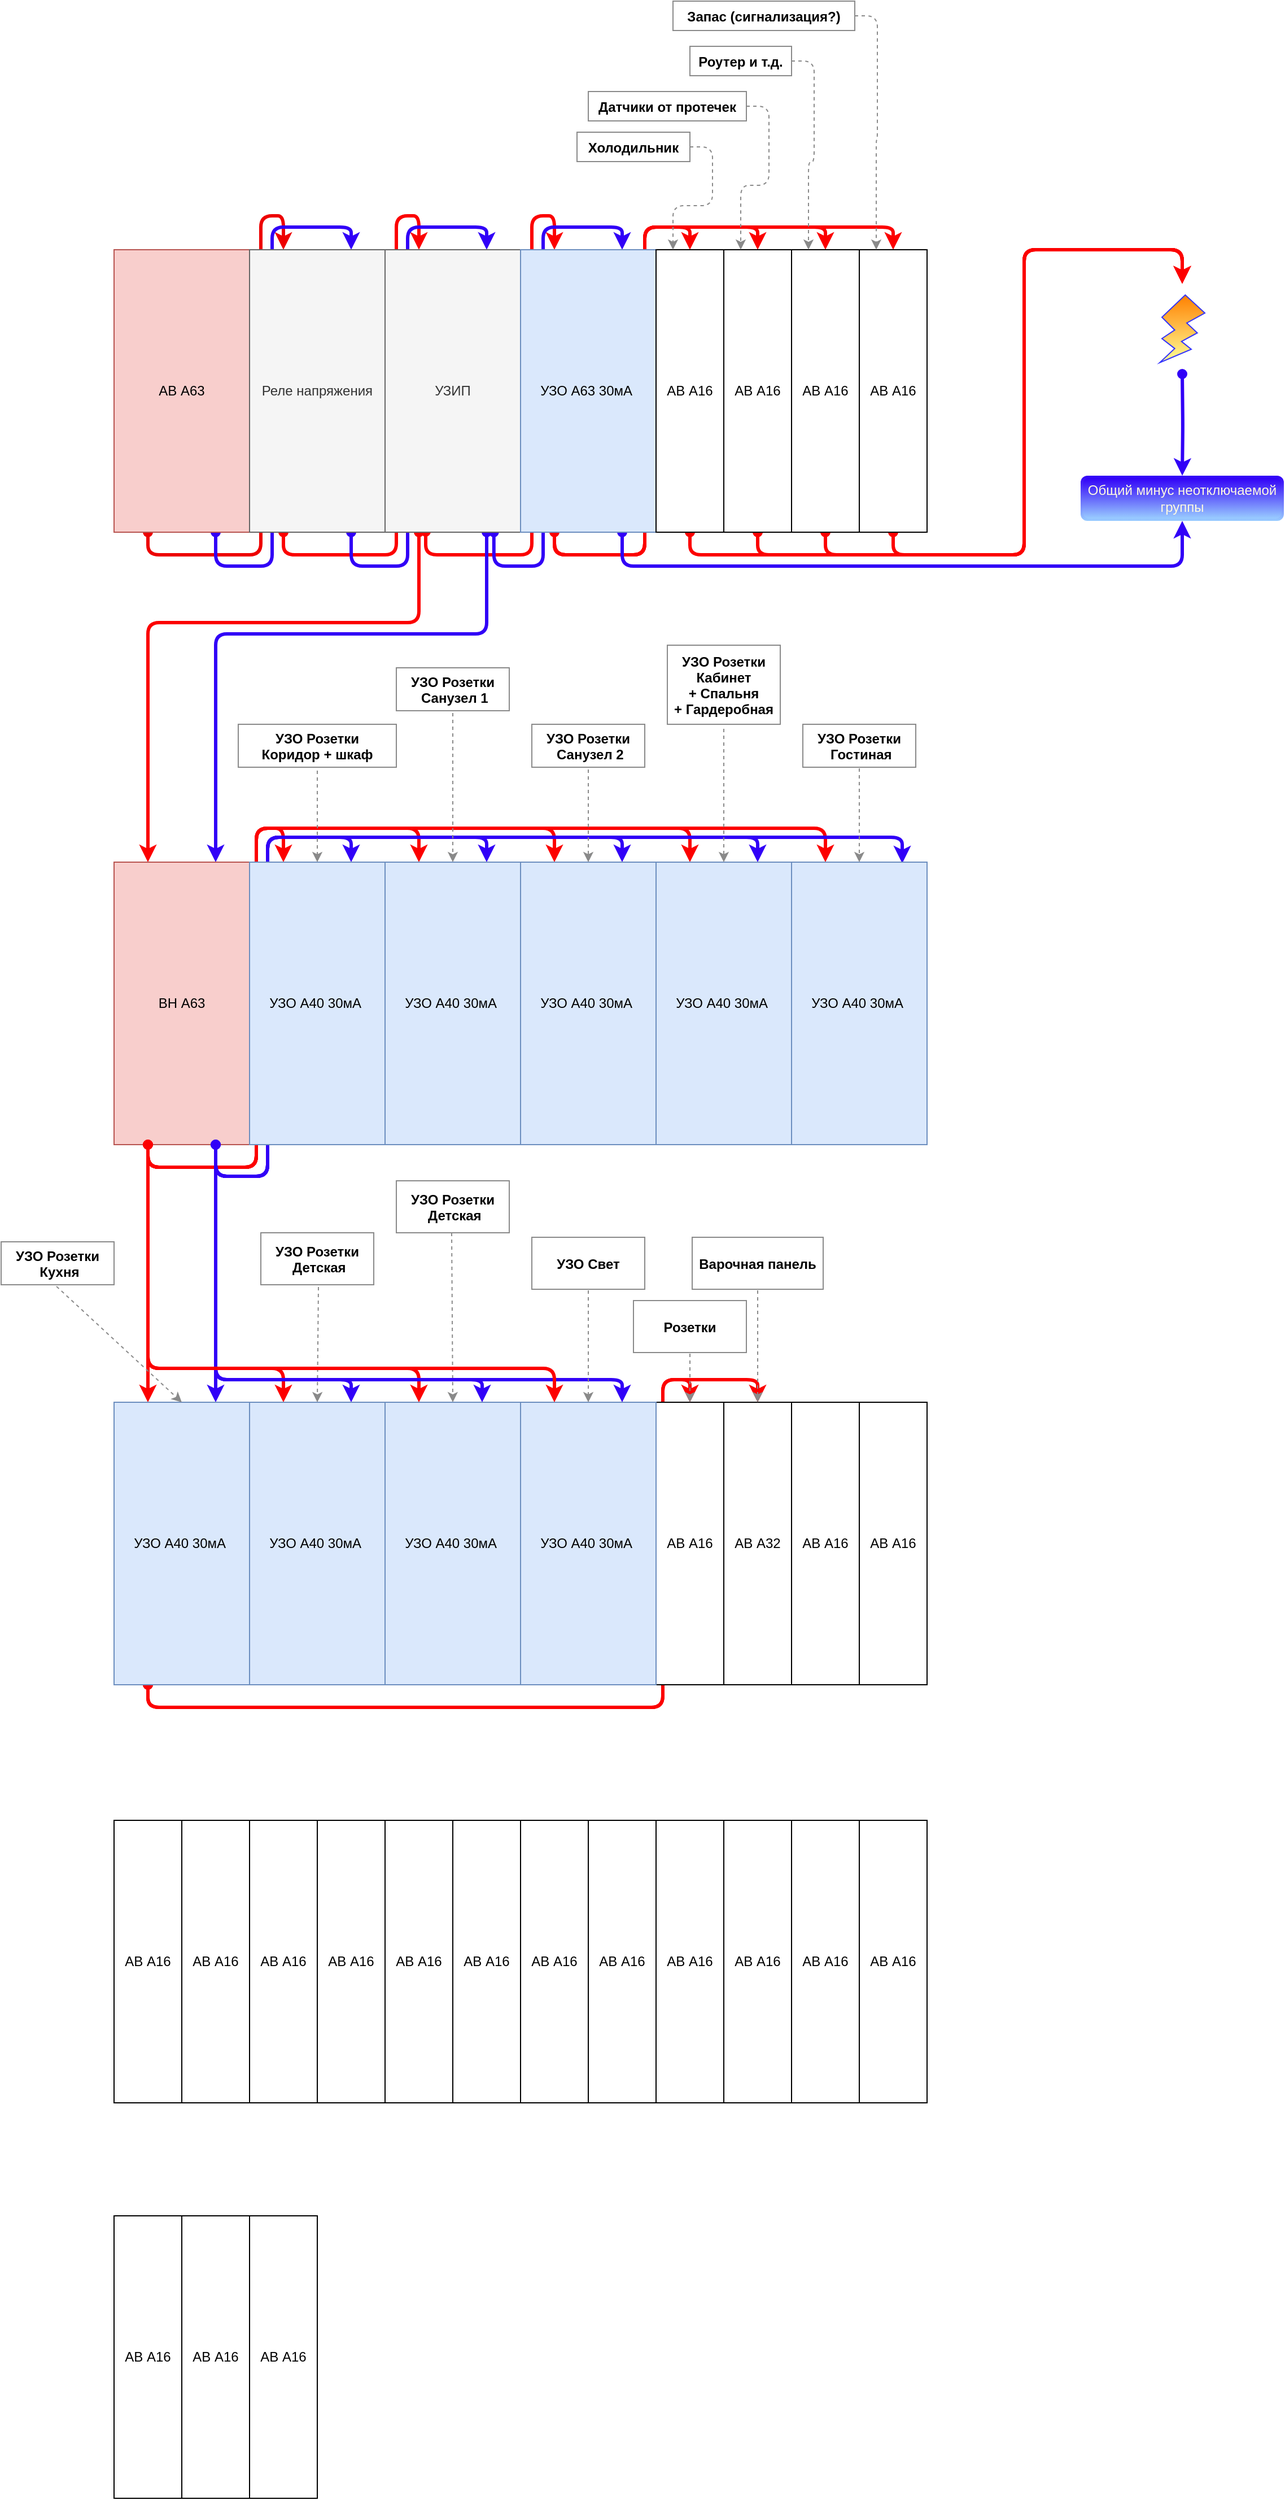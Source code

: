 <mxfile version="14.1.9" type="github">
  <diagram id="InX6c_mjAQpi0wGUPiS7" name="Page-1">
    <mxGraphModel dx="2804" dy="1961" grid="1" gridSize="10" guides="1" tooltips="1" connect="1" arrows="1" fold="1" page="1" pageScale="1" pageWidth="827" pageHeight="1169" math="0" shadow="0">
      <root>
        <mxCell id="0" />
        <mxCell id="1" parent="0" />
        <mxCell id="CxmhkmH8qf6XdyJVh8Tx-76" style="edgeStyle=orthogonalEdgeStyle;rounded=1;orthogonalLoop=1;jettySize=auto;html=1;exitX=0.25;exitY=1;exitDx=0;exitDy=0;entryX=0.5;entryY=0;entryDx=0;entryDy=0;startArrow=oval;startFill=1;strokeWidth=3;fillColor=#BC6C25;fontColor=#FEFAE0;strokeColor=#FC0000;" edge="1" parent="1" source="rveFUDQaSkYgi8xqInOS-76" target="CxmhkmH8qf6XdyJVh8Tx-13">
          <mxGeometry relative="1" as="geometry">
            <Array as="points">
              <mxPoint x="84" y="1450" />
              <mxPoint x="540" y="1450" />
              <mxPoint x="540" y="1160" />
              <mxPoint x="624" y="1160" />
            </Array>
          </mxGeometry>
        </mxCell>
        <mxCell id="CxmhkmH8qf6XdyJVh8Tx-62" style="edgeStyle=orthogonalEdgeStyle;rounded=1;orthogonalLoop=1;jettySize=auto;html=1;startArrow=oval;startFill=1;strokeWidth=3;fillColor=#BC6C25;fontColor=#FEFAE0;exitX=0.5;exitY=1;exitDx=0;exitDy=0;strokeColor=#FC0000;" edge="1" parent="1" source="rveFUDQaSkYgi8xqInOS-8">
          <mxGeometry relative="1" as="geometry">
            <mxPoint x="1000" y="190" as="targetPoint" />
            <mxPoint x="740" y="410" as="sourcePoint" />
            <Array as="points">
              <mxPoint x="744" y="430" />
              <mxPoint x="860" y="430" />
              <mxPoint x="860" y="160" />
              <mxPoint x="1000" y="160" />
            </Array>
          </mxGeometry>
        </mxCell>
        <mxCell id="CxmhkmH8qf6XdyJVh8Tx-64" style="edgeStyle=orthogonalEdgeStyle;rounded=1;orthogonalLoop=1;jettySize=auto;html=1;startArrow=oval;startFill=1;strokeWidth=3;fillColor=#BC6C25;fontColor=#FEFAE0;exitX=0.5;exitY=1;exitDx=0;exitDy=0;strokeColor=#FC0000;" edge="1" parent="1" source="rveFUDQaSkYgi8xqInOS-7">
          <mxGeometry relative="1" as="geometry">
            <mxPoint x="1000" y="190" as="targetPoint" />
            <mxPoint x="690" y="410" as="sourcePoint" />
            <Array as="points">
              <mxPoint x="684" y="430" />
              <mxPoint x="860" y="430" />
              <mxPoint x="860" y="160" />
              <mxPoint x="1000" y="160" />
            </Array>
          </mxGeometry>
        </mxCell>
        <mxCell id="CxmhkmH8qf6XdyJVh8Tx-63" style="edgeStyle=orthogonalEdgeStyle;rounded=1;orthogonalLoop=1;jettySize=auto;html=1;exitX=0.5;exitY=1;exitDx=0;exitDy=0;startArrow=oval;startFill=1;strokeWidth=3;fillColor=#BC6C25;fontColor=#FEFAE0;strokeColor=#FC0000;" edge="1" parent="1" source="rveFUDQaSkYgi8xqInOS-6">
          <mxGeometry relative="1" as="geometry">
            <mxPoint x="1000" y="190" as="targetPoint" />
            <mxPoint x="624" y="410" as="sourcePoint" />
            <Array as="points">
              <mxPoint x="624" y="430" />
              <mxPoint x="860" y="430" />
              <mxPoint x="860" y="160" />
              <mxPoint x="1000" y="160" />
            </Array>
          </mxGeometry>
        </mxCell>
        <mxCell id="rveFUDQaSkYgi8xqInOS-10" style="edgeStyle=orthogonalEdgeStyle;orthogonalLoop=1;jettySize=auto;html=1;exitX=0.25;exitY=1;exitDx=0;exitDy=0;entryX=0.25;entryY=0;entryDx=0;entryDy=0;fillColor=#f8cecc;strokeColor=#ED0000;strokeWidth=3;startArrow=oval;startFill=1;" parent="1" source="rveFUDQaSkYgi8xqInOS-1" target="rveFUDQaSkYgi8xqInOS-2" edge="1">
          <mxGeometry relative="1" as="geometry">
            <Array as="points">
              <mxPoint x="84" y="430" />
              <mxPoint x="184" y="430" />
              <mxPoint x="184" y="130" />
              <mxPoint x="204" y="130" />
            </Array>
          </mxGeometry>
        </mxCell>
        <mxCell id="rveFUDQaSkYgi8xqInOS-11" style="edgeStyle=orthogonalEdgeStyle;orthogonalLoop=1;jettySize=auto;html=1;exitX=0.75;exitY=1;exitDx=0;exitDy=0;entryX=0.75;entryY=0;entryDx=0;entryDy=0;fillColor=#dae8fc;strokeColor=#3100F7;strokeWidth=3;startArrow=oval;startFill=1;" parent="1" source="rveFUDQaSkYgi8xqInOS-1" target="rveFUDQaSkYgi8xqInOS-2" edge="1">
          <mxGeometry relative="1" as="geometry">
            <Array as="points">
              <mxPoint x="144" y="440" />
              <mxPoint x="194" y="440" />
              <mxPoint x="194" y="140" />
              <mxPoint x="264" y="140" />
            </Array>
          </mxGeometry>
        </mxCell>
        <mxCell id="rveFUDQaSkYgi8xqInOS-1" value="АВ А63" style="whiteSpace=wrap;html=1;fillColor=#f8cecc;strokeColor=#b85450;" parent="1" vertex="1">
          <mxGeometry x="54" y="160" width="120" height="250" as="geometry" />
        </mxCell>
        <mxCell id="rveFUDQaSkYgi8xqInOS-12" style="edgeStyle=orthogonalEdgeStyle;orthogonalLoop=1;jettySize=auto;html=1;exitX=0.25;exitY=1;exitDx=0;exitDy=0;entryX=0.25;entryY=0;entryDx=0;entryDy=0;strokeColor=#FC0000;strokeWidth=3;startArrow=oval;startFill=1;" parent="1" source="rveFUDQaSkYgi8xqInOS-2" target="rveFUDQaSkYgi8xqInOS-3" edge="1">
          <mxGeometry relative="1" as="geometry">
            <Array as="points">
              <mxPoint x="204" y="430" />
              <mxPoint x="304" y="430" />
              <mxPoint x="304" y="130" />
              <mxPoint x="324" y="130" />
            </Array>
          </mxGeometry>
        </mxCell>
        <mxCell id="rveFUDQaSkYgi8xqInOS-13" style="edgeStyle=orthogonalEdgeStyle;orthogonalLoop=1;jettySize=auto;html=1;exitX=0.75;exitY=1;exitDx=0;exitDy=0;entryX=0.75;entryY=0;entryDx=0;entryDy=0;strokeColor=#3100F7;strokeWidth=3;startArrow=oval;startFill=1;" parent="1" source="rveFUDQaSkYgi8xqInOS-2" target="rveFUDQaSkYgi8xqInOS-3" edge="1">
          <mxGeometry relative="1" as="geometry">
            <Array as="points">
              <mxPoint x="264" y="440" />
              <mxPoint x="314" y="440" />
              <mxPoint x="314" y="140" />
              <mxPoint x="384" y="140" />
            </Array>
          </mxGeometry>
        </mxCell>
        <mxCell id="rveFUDQaSkYgi8xqInOS-2" value="Реле напряжения" style="whiteSpace=wrap;html=1;fillColor=#f5f5f5;strokeColor=#666666;fontColor=#333333;" parent="1" vertex="1">
          <mxGeometry x="174" y="160" width="120" height="250" as="geometry" />
        </mxCell>
        <mxCell id="rveFUDQaSkYgi8xqInOS-19" style="edgeStyle=orthogonalEdgeStyle;orthogonalLoop=1;jettySize=auto;html=1;exitX=0.3;exitY=0.998;exitDx=0;exitDy=0;entryX=0.25;entryY=0;entryDx=0;entryDy=0;strokeWidth=3;strokeColor=#FC0000;exitPerimeter=0;startArrow=oval;startFill=1;" parent="1" source="rveFUDQaSkYgi8xqInOS-3" target="rveFUDQaSkYgi8xqInOS-4" edge="1">
          <mxGeometry relative="1" as="geometry">
            <Array as="points">
              <mxPoint x="330" y="430" />
              <mxPoint x="424" y="430" />
              <mxPoint x="424" y="130" />
              <mxPoint x="444" y="130" />
            </Array>
          </mxGeometry>
        </mxCell>
        <mxCell id="rveFUDQaSkYgi8xqInOS-20" style="edgeStyle=orthogonalEdgeStyle;orthogonalLoop=1;jettySize=auto;html=1;exitX=0.803;exitY=1;exitDx=0;exitDy=0;entryX=0.75;entryY=0;entryDx=0;entryDy=0;strokeColor=#3100F7;strokeWidth=3;exitPerimeter=0;startArrow=oval;startFill=1;" parent="1" source="rveFUDQaSkYgi8xqInOS-3" target="rveFUDQaSkYgi8xqInOS-4" edge="1">
          <mxGeometry relative="1" as="geometry">
            <Array as="points">
              <mxPoint x="390" y="440" />
              <mxPoint x="434" y="440" />
              <mxPoint x="434" y="140" />
              <mxPoint x="504" y="140" />
            </Array>
          </mxGeometry>
        </mxCell>
        <mxCell id="rveFUDQaSkYgi8xqInOS-78" style="edgeStyle=orthogonalEdgeStyle;orthogonalLoop=1;jettySize=auto;html=1;exitX=0.25;exitY=1;exitDx=0;exitDy=0;entryX=0.25;entryY=0;entryDx=0;entryDy=0;strokeWidth=3;strokeColor=#FC0000;startArrow=oval;startFill=1;" parent="1" source="rveFUDQaSkYgi8xqInOS-3" target="rveFUDQaSkYgi8xqInOS-70" edge="1">
          <mxGeometry relative="1" as="geometry">
            <Array as="points">
              <mxPoint x="324" y="490" />
              <mxPoint x="84" y="490" />
            </Array>
          </mxGeometry>
        </mxCell>
        <mxCell id="rveFUDQaSkYgi8xqInOS-79" style="edgeStyle=orthogonalEdgeStyle;orthogonalLoop=1;jettySize=auto;html=1;exitX=0.75;exitY=1;exitDx=0;exitDy=0;entryX=0.75;entryY=0;entryDx=0;entryDy=0;strokeWidth=3;strokeColor=#3100F7;startArrow=oval;startFill=1;" parent="1" source="rveFUDQaSkYgi8xqInOS-3" target="rveFUDQaSkYgi8xqInOS-70" edge="1">
          <mxGeometry relative="1" as="geometry">
            <Array as="points">
              <mxPoint x="384" y="500" />
              <mxPoint x="144" y="500" />
            </Array>
          </mxGeometry>
        </mxCell>
        <mxCell id="rveFUDQaSkYgi8xqInOS-3" value="УЗИП" style="whiteSpace=wrap;html=1;fillColor=#f5f5f5;strokeColor=#666666;fontColor=#333333;" parent="1" vertex="1">
          <mxGeometry x="294" y="160" width="120" height="250" as="geometry" />
        </mxCell>
        <mxCell id="rveFUDQaSkYgi8xqInOS-21" style="edgeStyle=orthogonalEdgeStyle;orthogonalLoop=1;jettySize=auto;html=1;exitX=0.25;exitY=1;exitDx=0;exitDy=0;entryX=0.5;entryY=0;entryDx=0;entryDy=0;strokeColor=#FC0000;strokeWidth=3;" parent="1" source="rveFUDQaSkYgi8xqInOS-4" target="rveFUDQaSkYgi8xqInOS-5" edge="1">
          <mxGeometry relative="1" as="geometry">
            <Array as="points">
              <mxPoint x="444" y="430" />
              <mxPoint x="524" y="430" />
              <mxPoint x="524" y="140" />
              <mxPoint x="564" y="140" />
            </Array>
          </mxGeometry>
        </mxCell>
        <mxCell id="rveFUDQaSkYgi8xqInOS-22" style="edgeStyle=orthogonalEdgeStyle;orthogonalLoop=1;jettySize=auto;html=1;exitX=0.25;exitY=1;exitDx=0;exitDy=0;entryX=0.5;entryY=0;entryDx=0;entryDy=0;strokeColor=#FC0000;strokeWidth=3;" parent="1" source="rveFUDQaSkYgi8xqInOS-4" target="rveFUDQaSkYgi8xqInOS-6" edge="1">
          <mxGeometry relative="1" as="geometry">
            <Array as="points">
              <mxPoint x="444" y="430" />
              <mxPoint x="524" y="430" />
              <mxPoint x="524" y="140" />
              <mxPoint x="624" y="140" />
            </Array>
          </mxGeometry>
        </mxCell>
        <mxCell id="rveFUDQaSkYgi8xqInOS-23" style="edgeStyle=orthogonalEdgeStyle;orthogonalLoop=1;jettySize=auto;html=1;exitX=0.25;exitY=1;exitDx=0;exitDy=0;entryX=0.5;entryY=0;entryDx=0;entryDy=0;strokeColor=#FC0000;strokeWidth=3;" parent="1" source="rveFUDQaSkYgi8xqInOS-4" target="rveFUDQaSkYgi8xqInOS-7" edge="1">
          <mxGeometry relative="1" as="geometry">
            <Array as="points">
              <mxPoint x="444" y="430" />
              <mxPoint x="524" y="430" />
              <mxPoint x="524" y="140" />
              <mxPoint x="684" y="140" />
            </Array>
          </mxGeometry>
        </mxCell>
        <mxCell id="rveFUDQaSkYgi8xqInOS-24" style="edgeStyle=orthogonalEdgeStyle;orthogonalLoop=1;jettySize=auto;html=1;exitX=0.25;exitY=1;exitDx=0;exitDy=0;entryX=0.5;entryY=0;entryDx=0;entryDy=0;strokeColor=#FC0000;strokeWidth=3;startArrow=oval;startFill=1;" parent="1" source="rveFUDQaSkYgi8xqInOS-4" target="rveFUDQaSkYgi8xqInOS-8" edge="1">
          <mxGeometry relative="1" as="geometry">
            <Array as="points">
              <mxPoint x="444" y="430" />
              <mxPoint x="524" y="430" />
              <mxPoint x="524" y="140" />
              <mxPoint x="744" y="140" />
            </Array>
          </mxGeometry>
        </mxCell>
        <mxCell id="CxmhkmH8qf6XdyJVh8Tx-51" style="edgeStyle=orthogonalEdgeStyle;rounded=1;orthogonalLoop=1;jettySize=auto;html=1;exitX=0.75;exitY=1;exitDx=0;exitDy=0;fillColor=#BC6C25;fontColor=#FEFAE0;strokeColor=#3100F7;strokeWidth=3;entryX=0.5;entryY=1;entryDx=0;entryDy=0;startArrow=oval;startFill=1;" edge="1" parent="1" source="rveFUDQaSkYgi8xqInOS-4" target="CxmhkmH8qf6XdyJVh8Tx-52">
          <mxGeometry relative="1" as="geometry">
            <mxPoint x="1340" y="300" as="targetPoint" />
            <Array as="points">
              <mxPoint x="504" y="440" />
              <mxPoint x="1000" y="440" />
            </Array>
          </mxGeometry>
        </mxCell>
        <mxCell id="rveFUDQaSkYgi8xqInOS-4" value="УЗО А63 30мА&amp;nbsp;" style="whiteSpace=wrap;html=1;fillColor=#dae8fc;strokeColor=#6c8ebf;" parent="1" vertex="1">
          <mxGeometry x="414" y="160" width="120" height="250" as="geometry" />
        </mxCell>
        <mxCell id="CxmhkmH8qf6XdyJVh8Tx-56" style="edgeStyle=orthogonalEdgeStyle;rounded=1;orthogonalLoop=1;jettySize=auto;html=1;exitX=0.5;exitY=1;exitDx=0;exitDy=0;startArrow=oval;startFill=1;strokeWidth=3;fillColor=#BC6C25;fontColor=#FEFAE0;strokeColor=#FC0000;" edge="1" parent="1" source="rveFUDQaSkYgi8xqInOS-5">
          <mxGeometry relative="1" as="geometry">
            <mxPoint x="1000" y="190" as="targetPoint" />
            <Array as="points">
              <mxPoint x="564" y="430" />
              <mxPoint x="860" y="430" />
              <mxPoint x="860" y="160" />
              <mxPoint x="1000" y="160" />
            </Array>
          </mxGeometry>
        </mxCell>
        <mxCell id="rveFUDQaSkYgi8xqInOS-5" value="АВ А16" style="whiteSpace=wrap;html=1;" parent="1" vertex="1">
          <mxGeometry x="534" y="160" width="60" height="250" as="geometry" />
        </mxCell>
        <mxCell id="rveFUDQaSkYgi8xqInOS-6" value="АВ А16" style="whiteSpace=wrap;html=1;" parent="1" vertex="1">
          <mxGeometry x="594" y="160" width="60" height="250" as="geometry" />
        </mxCell>
        <mxCell id="rveFUDQaSkYgi8xqInOS-7" value="АВ А16" style="whiteSpace=wrap;html=1;" parent="1" vertex="1">
          <mxGeometry x="654" y="160" width="60" height="250" as="geometry" />
        </mxCell>
        <mxCell id="rveFUDQaSkYgi8xqInOS-8" value="АВ А16" style="whiteSpace=wrap;html=1;" parent="1" vertex="1">
          <mxGeometry x="714" y="160" width="60" height="250" as="geometry" />
        </mxCell>
        <mxCell id="rveFUDQaSkYgi8xqInOS-36" style="edgeStyle=orthogonalEdgeStyle;orthogonalLoop=1;jettySize=auto;html=1;exitX=1;exitY=0.5;exitDx=0;exitDy=0;entryX=0.25;entryY=0;entryDx=0;entryDy=0;strokeWidth=1;dashed=1;strokeColor=#8A8A8A;" parent="1" source="rveFUDQaSkYgi8xqInOS-25" target="rveFUDQaSkYgi8xqInOS-5" edge="1">
          <mxGeometry relative="1" as="geometry" />
        </mxCell>
        <mxCell id="rveFUDQaSkYgi8xqInOS-25" value="Холодильник" style="text;align=center;fontStyle=1;verticalAlign=middle;spacingLeft=3;spacingRight=3;rotatable=0;points=[[0,0.5],[1,0.5]];portConstraint=eastwest;strokeWidth=1;perimeterSpacing=0;glass=0;shadow=0;strokeColor=#8A8A8A;" parent="1" vertex="1">
          <mxGeometry x="464" y="56" width="100" height="26" as="geometry" />
        </mxCell>
        <mxCell id="rveFUDQaSkYgi8xqInOS-35" style="edgeStyle=orthogonalEdgeStyle;orthogonalLoop=1;jettySize=auto;html=1;exitX=1;exitY=0.5;exitDx=0;exitDy=0;entryX=0.25;entryY=0;entryDx=0;entryDy=0;strokeWidth=1;dashed=1;strokeColor=#8A8A8A;" parent="1" source="rveFUDQaSkYgi8xqInOS-27" target="rveFUDQaSkYgi8xqInOS-6" edge="1">
          <mxGeometry relative="1" as="geometry" />
        </mxCell>
        <mxCell id="rveFUDQaSkYgi8xqInOS-27" value="Датчики от протечек" style="text;align=center;fontStyle=1;verticalAlign=middle;spacingLeft=3;spacingRight=3;rotatable=0;points=[[0,0.5],[1,0.5]];portConstraint=eastwest;shadow=0;glass=0;fillColor=none;strokeColor=#8A8A8A;" parent="1" vertex="1">
          <mxGeometry x="474" y="20" width="140" height="26" as="geometry" />
        </mxCell>
        <mxCell id="rveFUDQaSkYgi8xqInOS-34" style="edgeStyle=orthogonalEdgeStyle;orthogonalLoop=1;jettySize=auto;html=1;exitX=1;exitY=0.5;exitDx=0;exitDy=0;entryX=0.25;entryY=0;entryDx=0;entryDy=0;strokeWidth=1;dashed=1;strokeColor=#8A8A8A;" parent="1" source="rveFUDQaSkYgi8xqInOS-29" target="rveFUDQaSkYgi8xqInOS-7" edge="1">
          <mxGeometry relative="1" as="geometry" />
        </mxCell>
        <mxCell id="rveFUDQaSkYgi8xqInOS-29" value="Роутер и т.д." style="text;align=center;fontStyle=1;verticalAlign=middle;spacingLeft=3;spacingRight=3;rotatable=0;points=[[0,0.5],[1,0.5]];portConstraint=eastwest;shadow=0;glass=0;fillColor=none;strokeColor=#8A8A8A;" parent="1" vertex="1">
          <mxGeometry x="564" y="-20" width="90" height="26" as="geometry" />
        </mxCell>
        <mxCell id="rveFUDQaSkYgi8xqInOS-32" style="edgeStyle=orthogonalEdgeStyle;orthogonalLoop=1;jettySize=auto;html=1;exitX=1;exitY=0.5;exitDx=0;exitDy=0;entryX=0.25;entryY=0;entryDx=0;entryDy=0;strokeWidth=1;dashed=1;strokeColor=#8A8A8A;" parent="1" source="rveFUDQaSkYgi8xqInOS-31" target="rveFUDQaSkYgi8xqInOS-8" edge="1">
          <mxGeometry relative="1" as="geometry" />
        </mxCell>
        <mxCell id="rveFUDQaSkYgi8xqInOS-31" value="Запас (сигнализация?)" style="text;align=center;fontStyle=1;verticalAlign=middle;spacingLeft=3;spacingRight=3;rotatable=0;points=[[0,0.5],[1,0.5]];portConstraint=eastwest;shadow=0;glass=0;fillColor=none;strokeColor=#8A8A8A;" parent="1" vertex="1">
          <mxGeometry x="549" y="-60" width="161" height="26" as="geometry" />
        </mxCell>
        <mxCell id="rveFUDQaSkYgi8xqInOS-80" style="edgeStyle=orthogonalEdgeStyle;orthogonalLoop=1;jettySize=auto;html=1;exitX=0.25;exitY=1;exitDx=0;exitDy=0;entryX=0.25;entryY=0;entryDx=0;entryDy=0;strokeWidth=3;strokeColor=#FC0000;" parent="1" source="rveFUDQaSkYgi8xqInOS-70" target="rveFUDQaSkYgi8xqInOS-71" edge="1">
          <mxGeometry relative="1" as="geometry">
            <Array as="points">
              <mxPoint x="84" y="972" />
              <mxPoint x="180" y="972" />
              <mxPoint x="180" y="672" />
              <mxPoint x="204" y="672" />
            </Array>
          </mxGeometry>
        </mxCell>
        <mxCell id="rveFUDQaSkYgi8xqInOS-81" style="edgeStyle=orthogonalEdgeStyle;orthogonalLoop=1;jettySize=auto;html=1;exitX=0.75;exitY=1;exitDx=0;exitDy=0;entryX=0.75;entryY=0;entryDx=0;entryDy=0;strokeColor=#3100F7;strokeWidth=3;" parent="1" source="rveFUDQaSkYgi8xqInOS-70" target="rveFUDQaSkYgi8xqInOS-71" edge="1">
          <mxGeometry relative="1" as="geometry">
            <Array as="points">
              <mxPoint x="144" y="980" />
              <mxPoint x="190" y="980" />
              <mxPoint x="190" y="680" />
              <mxPoint x="264" y="680" />
            </Array>
          </mxGeometry>
        </mxCell>
        <mxCell id="rveFUDQaSkYgi8xqInOS-82" style="edgeStyle=orthogonalEdgeStyle;orthogonalLoop=1;jettySize=auto;html=1;exitX=0.25;exitY=1;exitDx=0;exitDy=0;entryX=0.25;entryY=0;entryDx=0;entryDy=0;strokeWidth=3;strokeColor=#FC0000;" parent="1" source="rveFUDQaSkYgi8xqInOS-70" target="rveFUDQaSkYgi8xqInOS-72" edge="1">
          <mxGeometry relative="1" as="geometry">
            <Array as="points">
              <mxPoint x="84" y="972" />
              <mxPoint x="180" y="972" />
              <mxPoint x="180" y="672" />
              <mxPoint x="324" y="672" />
            </Array>
          </mxGeometry>
        </mxCell>
        <mxCell id="rveFUDQaSkYgi8xqInOS-83" style="edgeStyle=orthogonalEdgeStyle;orthogonalLoop=1;jettySize=auto;html=1;exitX=0.25;exitY=1;exitDx=0;exitDy=0;entryX=0.25;entryY=0;entryDx=0;entryDy=0;strokeWidth=3;strokeColor=#FC0000;" parent="1" source="rveFUDQaSkYgi8xqInOS-70" target="rveFUDQaSkYgi8xqInOS-73" edge="1">
          <mxGeometry relative="1" as="geometry">
            <Array as="points">
              <mxPoint x="84" y="972" />
              <mxPoint x="180" y="972" />
              <mxPoint x="180" y="672" />
              <mxPoint x="444" y="672" />
            </Array>
          </mxGeometry>
        </mxCell>
        <mxCell id="rveFUDQaSkYgi8xqInOS-84" style="edgeStyle=orthogonalEdgeStyle;orthogonalLoop=1;jettySize=auto;html=1;exitX=0.25;exitY=1;exitDx=0;exitDy=0;entryX=0.25;entryY=0;entryDx=0;entryDy=0;strokeWidth=3;strokeColor=#FC0000;" parent="1" source="rveFUDQaSkYgi8xqInOS-70" target="rveFUDQaSkYgi8xqInOS-74" edge="1">
          <mxGeometry relative="1" as="geometry">
            <Array as="points">
              <mxPoint x="84" y="972" />
              <mxPoint x="180" y="972" />
              <mxPoint x="180" y="672" />
              <mxPoint x="564" y="672" />
            </Array>
          </mxGeometry>
        </mxCell>
        <mxCell id="rveFUDQaSkYgi8xqInOS-85" style="edgeStyle=orthogonalEdgeStyle;orthogonalLoop=1;jettySize=auto;html=1;exitX=0.25;exitY=1;exitDx=0;exitDy=0;entryX=0.25;entryY=0;entryDx=0;entryDy=0;strokeWidth=3;strokeColor=#FC0000;" parent="1" source="rveFUDQaSkYgi8xqInOS-70" target="rveFUDQaSkYgi8xqInOS-75" edge="1">
          <mxGeometry relative="1" as="geometry">
            <Array as="points">
              <mxPoint x="84" y="972" />
              <mxPoint x="180" y="972" />
              <mxPoint x="180" y="672" />
              <mxPoint x="684" y="672" />
            </Array>
          </mxGeometry>
        </mxCell>
        <mxCell id="rveFUDQaSkYgi8xqInOS-86" style="edgeStyle=orthogonalEdgeStyle;orthogonalLoop=1;jettySize=auto;html=1;exitX=0.75;exitY=1;exitDx=0;exitDy=0;entryX=0.75;entryY=0;entryDx=0;entryDy=0;strokeWidth=3;strokeColor=#3100F7;" parent="1" source="rveFUDQaSkYgi8xqInOS-70" target="rveFUDQaSkYgi8xqInOS-72" edge="1">
          <mxGeometry relative="1" as="geometry">
            <Array as="points">
              <mxPoint x="144" y="980" />
              <mxPoint x="190" y="980" />
              <mxPoint x="190" y="680" />
              <mxPoint x="384" y="680" />
            </Array>
          </mxGeometry>
        </mxCell>
        <mxCell id="rveFUDQaSkYgi8xqInOS-87" style="edgeStyle=orthogonalEdgeStyle;orthogonalLoop=1;jettySize=auto;html=1;exitX=0.75;exitY=1;exitDx=0;exitDy=0;entryX=0.75;entryY=0;entryDx=0;entryDy=0;strokeColor=#3100F7;strokeWidth=3;" parent="1" source="rveFUDQaSkYgi8xqInOS-70" target="rveFUDQaSkYgi8xqInOS-73" edge="1">
          <mxGeometry relative="1" as="geometry">
            <Array as="points">
              <mxPoint x="144" y="980" />
              <mxPoint x="190" y="980" />
              <mxPoint x="190" y="680" />
              <mxPoint x="504" y="680" />
            </Array>
          </mxGeometry>
        </mxCell>
        <mxCell id="rveFUDQaSkYgi8xqInOS-88" style="edgeStyle=orthogonalEdgeStyle;orthogonalLoop=1;jettySize=auto;html=1;exitX=0.75;exitY=1;exitDx=0;exitDy=0;entryX=0.75;entryY=0;entryDx=0;entryDy=0;strokeColor=#3100F7;strokeWidth=3;" parent="1" source="rveFUDQaSkYgi8xqInOS-70" target="rveFUDQaSkYgi8xqInOS-74" edge="1">
          <mxGeometry relative="1" as="geometry">
            <Array as="points">
              <mxPoint x="144" y="980" />
              <mxPoint x="190" y="980" />
              <mxPoint x="190" y="680" />
              <mxPoint x="624" y="680" />
            </Array>
          </mxGeometry>
        </mxCell>
        <mxCell id="rveFUDQaSkYgi8xqInOS-89" style="edgeStyle=orthogonalEdgeStyle;orthogonalLoop=1;jettySize=auto;html=1;exitX=0.75;exitY=1;exitDx=0;exitDy=0;entryX=0.817;entryY=0.004;entryDx=0;entryDy=0;entryPerimeter=0;strokeColor=#3100F7;strokeWidth=3;" parent="1" source="rveFUDQaSkYgi8xqInOS-70" target="rveFUDQaSkYgi8xqInOS-75" edge="1">
          <mxGeometry relative="1" as="geometry">
            <Array as="points">
              <mxPoint x="144" y="980" />
              <mxPoint x="190" y="980" />
              <mxPoint x="190" y="680" />
              <mxPoint x="752" y="680" />
            </Array>
          </mxGeometry>
        </mxCell>
        <mxCell id="rveFUDQaSkYgi8xqInOS-91" style="edgeStyle=orthogonalEdgeStyle;orthogonalLoop=1;jettySize=auto;html=1;exitX=0.75;exitY=1;exitDx=0;exitDy=0;entryX=0.75;entryY=0;entryDx=0;entryDy=0;strokeColor=#3100F7;strokeWidth=3;" parent="1" source="rveFUDQaSkYgi8xqInOS-70" target="rveFUDQaSkYgi8xqInOS-76" edge="1">
          <mxGeometry relative="1" as="geometry" />
        </mxCell>
        <mxCell id="rveFUDQaSkYgi8xqInOS-92" style="edgeStyle=orthogonalEdgeStyle;orthogonalLoop=1;jettySize=auto;html=1;exitX=0.75;exitY=1;exitDx=0;exitDy=0;entryX=0.75;entryY=0;entryDx=0;entryDy=0;strokeColor=#3100F7;strokeWidth=3;startArrow=oval;startFill=1;" parent="1" source="rveFUDQaSkYgi8xqInOS-70" target="rveFUDQaSkYgi8xqInOS-77" edge="1">
          <mxGeometry relative="1" as="geometry">
            <Array as="points">
              <mxPoint x="144" y="1160" />
              <mxPoint x="264" y="1160" />
            </Array>
          </mxGeometry>
        </mxCell>
        <mxCell id="rveFUDQaSkYgi8xqInOS-93" style="edgeStyle=orthogonalEdgeStyle;orthogonalLoop=1;jettySize=auto;html=1;exitX=0.25;exitY=1;exitDx=0;exitDy=0;entryX=0.25;entryY=0;entryDx=0;entryDy=0;strokeWidth=3;strokeColor=#FC0000;" parent="1" source="rveFUDQaSkYgi8xqInOS-70" target="rveFUDQaSkYgi8xqInOS-76" edge="1">
          <mxGeometry relative="1" as="geometry" />
        </mxCell>
        <mxCell id="rveFUDQaSkYgi8xqInOS-94" style="edgeStyle=orthogonalEdgeStyle;orthogonalLoop=1;jettySize=auto;html=1;exitX=0.25;exitY=1;exitDx=0;exitDy=0;entryX=0.25;entryY=0;entryDx=0;entryDy=0;strokeWidth=3;strokeColor=#FC0000;startArrow=oval;startFill=1;" parent="1" source="rveFUDQaSkYgi8xqInOS-70" target="rveFUDQaSkYgi8xqInOS-77" edge="1">
          <mxGeometry relative="1" as="geometry">
            <Array as="points">
              <mxPoint x="84" y="1150" />
              <mxPoint x="204" y="1150" />
            </Array>
          </mxGeometry>
        </mxCell>
        <mxCell id="rveFUDQaSkYgi8xqInOS-70" value="ВН А63" style="whiteSpace=wrap;html=1;fillColor=#f8cecc;strokeColor=#b85450;" parent="1" vertex="1">
          <mxGeometry x="54" y="702" width="120" height="250" as="geometry" />
        </mxCell>
        <mxCell id="rveFUDQaSkYgi8xqInOS-71" value="УЗО А40 30мА&amp;nbsp;" style="whiteSpace=wrap;html=1;fillColor=#dae8fc;strokeColor=#6c8ebf;" parent="1" vertex="1">
          <mxGeometry x="174" y="702" width="120" height="250" as="geometry" />
        </mxCell>
        <mxCell id="rveFUDQaSkYgi8xqInOS-72" value="УЗО А40 30мА&amp;nbsp;" style="whiteSpace=wrap;html=1;fillColor=#dae8fc;strokeColor=#6c8ebf;" parent="1" vertex="1">
          <mxGeometry x="294" y="702" width="120" height="250" as="geometry" />
        </mxCell>
        <mxCell id="rveFUDQaSkYgi8xqInOS-73" value="УЗО А40 30мА&amp;nbsp;" style="whiteSpace=wrap;html=1;fillColor=#dae8fc;strokeColor=#6c8ebf;" parent="1" vertex="1">
          <mxGeometry x="414" y="702" width="120" height="250" as="geometry" />
        </mxCell>
        <mxCell id="rveFUDQaSkYgi8xqInOS-74" value="УЗО А40 30мА&amp;nbsp;" style="whiteSpace=wrap;html=1;fillColor=#dae8fc;strokeColor=#6c8ebf;" parent="1" vertex="1">
          <mxGeometry x="534" y="702" width="120" height="250" as="geometry" />
        </mxCell>
        <mxCell id="rveFUDQaSkYgi8xqInOS-75" value="УЗО А40 30мА&amp;nbsp;" style="whiteSpace=wrap;html=1;fillColor=#dae8fc;strokeColor=#6c8ebf;" parent="1" vertex="1">
          <mxGeometry x="654" y="702" width="120" height="250" as="geometry" />
        </mxCell>
        <mxCell id="CxmhkmH8qf6XdyJVh8Tx-73" style="edgeStyle=orthogonalEdgeStyle;rounded=1;orthogonalLoop=1;jettySize=auto;html=1;exitX=0.25;exitY=1;exitDx=0;exitDy=0;entryX=0.5;entryY=0;entryDx=0;entryDy=0;startArrow=oval;startFill=1;strokeWidth=3;fillColor=#BC6C25;fontColor=#FEFAE0;strokeColor=#FC0000;" edge="1" parent="1" source="rveFUDQaSkYgi8xqInOS-76" target="CxmhkmH8qf6XdyJVh8Tx-12">
          <mxGeometry relative="1" as="geometry">
            <Array as="points">
              <mxPoint x="84" y="1450" />
              <mxPoint x="540" y="1450" />
              <mxPoint x="540" y="1160" />
              <mxPoint x="564" y="1160" />
            </Array>
          </mxGeometry>
        </mxCell>
        <mxCell id="rveFUDQaSkYgi8xqInOS-76" value="УЗО А40 30мА&amp;nbsp;" style="whiteSpace=wrap;html=1;fillColor=#dae8fc;strokeColor=#6c8ebf;" parent="1" vertex="1">
          <mxGeometry x="54" y="1180" width="120" height="250" as="geometry" />
        </mxCell>
        <mxCell id="rveFUDQaSkYgi8xqInOS-77" value="УЗО А40 30мА&amp;nbsp;" style="whiteSpace=wrap;html=1;fillColor=#dae8fc;strokeColor=#6c8ebf;" parent="1" vertex="1">
          <mxGeometry x="174" y="1180" width="120" height="250" as="geometry" />
        </mxCell>
        <mxCell id="rveFUDQaSkYgi8xqInOS-97" value="УЗО Розетки&#xa;Коридор + шкаф" style="text;align=center;fontStyle=1;verticalAlign=middle;spacingLeft=3;spacingRight=3;rotatable=0;points=[[0,0.5],[1,0.5]];portConstraint=eastwest;strokeWidth=1;perimeterSpacing=0;glass=0;shadow=0;strokeColor=#8A8A8A;" parent="1" vertex="1">
          <mxGeometry x="164" y="580" width="140" height="38" as="geometry" />
        </mxCell>
        <mxCell id="rveFUDQaSkYgi8xqInOS-98" value="УЗО Розетки&#xa; Санузел 1" style="text;align=center;fontStyle=1;verticalAlign=middle;spacingLeft=3;spacingRight=3;rotatable=0;points=[[0,0.5],[1,0.5]];portConstraint=eastwest;strokeWidth=1;perimeterSpacing=0;glass=0;shadow=0;strokeColor=#8A8A8A;" parent="1" vertex="1">
          <mxGeometry x="304" y="530" width="100" height="38" as="geometry" />
        </mxCell>
        <mxCell id="rveFUDQaSkYgi8xqInOS-99" value="УЗО Розетки&#xa; Санузел 2" style="text;align=center;fontStyle=1;verticalAlign=middle;spacingLeft=3;spacingRight=3;rotatable=0;points=[[0,0.5],[1,0.5]];portConstraint=eastwest;strokeWidth=1;perimeterSpacing=0;glass=0;shadow=0;strokeColor=#8A8A8A;" parent="1" vertex="1">
          <mxGeometry x="424" y="580" width="100" height="38" as="geometry" />
        </mxCell>
        <mxCell id="rveFUDQaSkYgi8xqInOS-101" value="УЗО Розетки&#xa;Кабинет &#xa;+ Спальня &#xa;+ Гардеробная" style="text;align=center;fontStyle=1;verticalAlign=middle;spacingLeft=3;spacingRight=3;rotatable=0;points=[[0,0.5],[1,0.5]];portConstraint=eastwest;strokeWidth=1;perimeterSpacing=0;glass=0;shadow=0;strokeColor=#8A8A8A;" parent="1" vertex="1">
          <mxGeometry x="544" y="510" width="100" height="70" as="geometry" />
        </mxCell>
        <mxCell id="rveFUDQaSkYgi8xqInOS-102" value="УЗО Розетки&#xa; Гостиная" style="text;align=center;fontStyle=1;verticalAlign=middle;spacingLeft=3;spacingRight=3;rotatable=0;points=[[0,0.5],[1,0.5]];portConstraint=eastwest;strokeWidth=1;perimeterSpacing=0;glass=0;shadow=0;strokeColor=#8A8A8A;" parent="1" vertex="1">
          <mxGeometry x="664" y="580" width="100" height="38" as="geometry" />
        </mxCell>
        <mxCell id="rveFUDQaSkYgi8xqInOS-103" value="УЗО Розетки&#xa; Кухня" style="text;align=center;fontStyle=1;verticalAlign=middle;spacingLeft=3;spacingRight=3;rotatable=0;points=[[0,0.5],[1,0.5]];portConstraint=eastwest;strokeWidth=1;perimeterSpacing=0;glass=0;shadow=0;strokeColor=#8A8A8A;" parent="1" vertex="1">
          <mxGeometry x="-46" y="1038" width="100" height="38" as="geometry" />
        </mxCell>
        <mxCell id="rveFUDQaSkYgi8xqInOS-104" value="УЗО Розетки&#xa; Детская" style="text;align=center;fontStyle=1;verticalAlign=middle;spacingLeft=3;spacingRight=3;rotatable=0;points=[[0,0.5],[1,0.5]];portConstraint=eastwest;strokeWidth=1;perimeterSpacing=0;glass=0;shadow=0;strokeColor=#8A8A8A;" parent="1" vertex="1">
          <mxGeometry x="184" y="1030" width="100" height="46" as="geometry" />
        </mxCell>
        <mxCell id="CxmhkmH8qf6XdyJVh8Tx-4" value="" style="endArrow=classic;html=1;dashed=1;strokeColor=#8A8A8A;strokeWidth=1;entryX=0.5;entryY=0;entryDx=0;entryDy=0;" edge="1" parent="1" target="rveFUDQaSkYgi8xqInOS-71">
          <mxGeometry width="50" height="50" relative="1" as="geometry">
            <mxPoint x="234" y="621" as="sourcePoint" />
            <mxPoint x="470" y="632" as="targetPoint" />
          </mxGeometry>
        </mxCell>
        <mxCell id="CxmhkmH8qf6XdyJVh8Tx-5" value="" style="endArrow=classic;html=1;dashed=1;strokeColor=#8A8A8A;strokeWidth=1;entryX=0.5;entryY=0;entryDx=0;entryDy=0;" edge="1" parent="1" target="rveFUDQaSkYgi8xqInOS-72">
          <mxGeometry width="50" height="50" relative="1" as="geometry">
            <mxPoint x="354" y="570" as="sourcePoint" />
            <mxPoint x="470" y="632" as="targetPoint" />
          </mxGeometry>
        </mxCell>
        <mxCell id="CxmhkmH8qf6XdyJVh8Tx-6" value="" style="endArrow=classic;html=1;dashed=1;strokeColor=#8A8A8A;strokeWidth=1;entryX=0.5;entryY=0;entryDx=0;entryDy=0;" edge="1" parent="1" target="rveFUDQaSkYgi8xqInOS-73">
          <mxGeometry width="50" height="50" relative="1" as="geometry">
            <mxPoint x="474" y="620" as="sourcePoint" />
            <mxPoint x="364" y="712" as="targetPoint" />
          </mxGeometry>
        </mxCell>
        <mxCell id="CxmhkmH8qf6XdyJVh8Tx-7" value="" style="endArrow=classic;html=1;dashed=1;strokeColor=#8A8A8A;strokeWidth=1;entryX=0.5;entryY=0;entryDx=0;entryDy=0;" edge="1" parent="1" target="rveFUDQaSkYgi8xqInOS-74">
          <mxGeometry width="50" height="50" relative="1" as="geometry">
            <mxPoint x="594" y="584" as="sourcePoint" />
            <mxPoint x="374" y="722" as="targetPoint" />
          </mxGeometry>
        </mxCell>
        <mxCell id="CxmhkmH8qf6XdyJVh8Tx-8" value="" style="endArrow=classic;html=1;dashed=1;strokeColor=#8A8A8A;strokeWidth=1;entryX=0.5;entryY=0;entryDx=0;entryDy=0;" edge="1" parent="1" target="rveFUDQaSkYgi8xqInOS-75">
          <mxGeometry width="50" height="50" relative="1" as="geometry">
            <mxPoint x="714" y="619" as="sourcePoint" />
            <mxPoint x="384" y="732" as="targetPoint" />
          </mxGeometry>
        </mxCell>
        <mxCell id="CxmhkmH8qf6XdyJVh8Tx-9" value="" style="endArrow=classic;html=1;dashed=1;strokeColor=#8A8A8A;strokeWidth=1;exitX=0.49;exitY=1.038;exitDx=0;exitDy=0;exitPerimeter=0;entryX=0.5;entryY=0;entryDx=0;entryDy=0;" edge="1" parent="1" source="rveFUDQaSkYgi8xqInOS-103" target="rveFUDQaSkYgi8xqInOS-76">
          <mxGeometry width="50" height="50" relative="1" as="geometry">
            <mxPoint x="627" y="940.002" as="sourcePoint" />
            <mxPoint x="621" y="1060" as="targetPoint" />
          </mxGeometry>
        </mxCell>
        <mxCell id="CxmhkmH8qf6XdyJVh8Tx-10" value="" style="endArrow=classic;html=1;dashed=1;strokeColor=#8A8A8A;strokeWidth=1;entryX=0.5;entryY=0;entryDx=0;entryDy=0;exitX=0.51;exitY=1.043;exitDx=0;exitDy=0;exitPerimeter=0;" edge="1" parent="1" source="rveFUDQaSkYgi8xqInOS-104" target="rveFUDQaSkYgi8xqInOS-77">
          <mxGeometry width="50" height="50" relative="1" as="geometry">
            <mxPoint x="234" y="1080" as="sourcePoint" />
            <mxPoint x="631" y="1070" as="targetPoint" />
          </mxGeometry>
        </mxCell>
        <mxCell id="CxmhkmH8qf6XdyJVh8Tx-12" value="АВ А16" style="whiteSpace=wrap;html=1;" vertex="1" parent="1">
          <mxGeometry x="534" y="1180" width="60" height="250" as="geometry" />
        </mxCell>
        <mxCell id="CxmhkmH8qf6XdyJVh8Tx-13" value="АВ А32" style="whiteSpace=wrap;html=1;" vertex="1" parent="1">
          <mxGeometry x="594" y="1180" width="60" height="250" as="geometry" />
        </mxCell>
        <mxCell id="CxmhkmH8qf6XdyJVh8Tx-20" value="АВ А16" style="whiteSpace=wrap;html=1;" vertex="1" parent="1">
          <mxGeometry x="654" y="1180" width="60" height="250" as="geometry" />
        </mxCell>
        <mxCell id="CxmhkmH8qf6XdyJVh8Tx-21" value="АВ А16" style="whiteSpace=wrap;html=1;" vertex="1" parent="1">
          <mxGeometry x="714" y="1180" width="60" height="250" as="geometry" />
        </mxCell>
        <mxCell id="CxmhkmH8qf6XdyJVh8Tx-22" value="АВ А16" style="whiteSpace=wrap;html=1;" vertex="1" parent="1">
          <mxGeometry x="54" y="1900" width="60" height="250" as="geometry" />
        </mxCell>
        <mxCell id="CxmhkmH8qf6XdyJVh8Tx-23" value="АВ А16" style="whiteSpace=wrap;html=1;" vertex="1" parent="1">
          <mxGeometry x="54" y="1550" width="60" height="250" as="geometry" />
        </mxCell>
        <mxCell id="CxmhkmH8qf6XdyJVh8Tx-24" value="АВ А16" style="whiteSpace=wrap;html=1;" vertex="1" parent="1">
          <mxGeometry x="114" y="1550" width="60" height="250" as="geometry" />
        </mxCell>
        <mxCell id="CxmhkmH8qf6XdyJVh8Tx-25" value="АВ А16" style="whiteSpace=wrap;html=1;" vertex="1" parent="1">
          <mxGeometry x="174" y="1550" width="60" height="250" as="geometry" />
        </mxCell>
        <mxCell id="CxmhkmH8qf6XdyJVh8Tx-26" value="АВ А16" style="whiteSpace=wrap;html=1;" vertex="1" parent="1">
          <mxGeometry x="234" y="1550" width="60" height="250" as="geometry" />
        </mxCell>
        <mxCell id="CxmhkmH8qf6XdyJVh8Tx-27" value="АВ А16" style="whiteSpace=wrap;html=1;" vertex="1" parent="1">
          <mxGeometry x="294" y="1550" width="60" height="250" as="geometry" />
        </mxCell>
        <mxCell id="CxmhkmH8qf6XdyJVh8Tx-28" value="АВ А16" style="whiteSpace=wrap;html=1;" vertex="1" parent="1">
          <mxGeometry x="354" y="1550" width="60" height="250" as="geometry" />
        </mxCell>
        <mxCell id="CxmhkmH8qf6XdyJVh8Tx-29" value="АВ А16" style="whiteSpace=wrap;html=1;" vertex="1" parent="1">
          <mxGeometry x="414" y="1550" width="60" height="250" as="geometry" />
        </mxCell>
        <mxCell id="CxmhkmH8qf6XdyJVh8Tx-30" value="АВ А16" style="whiteSpace=wrap;html=1;" vertex="1" parent="1">
          <mxGeometry x="474" y="1550" width="60" height="250" as="geometry" />
        </mxCell>
        <mxCell id="CxmhkmH8qf6XdyJVh8Tx-31" value="АВ А16" style="whiteSpace=wrap;html=1;" vertex="1" parent="1">
          <mxGeometry x="534" y="1550" width="60" height="250" as="geometry" />
        </mxCell>
        <mxCell id="CxmhkmH8qf6XdyJVh8Tx-32" value="АВ А16" style="whiteSpace=wrap;html=1;" vertex="1" parent="1">
          <mxGeometry x="594" y="1550" width="60" height="250" as="geometry" />
        </mxCell>
        <mxCell id="CxmhkmH8qf6XdyJVh8Tx-33" value="АВ А16" style="whiteSpace=wrap;html=1;" vertex="1" parent="1">
          <mxGeometry x="654" y="1550" width="60" height="250" as="geometry" />
        </mxCell>
        <mxCell id="CxmhkmH8qf6XdyJVh8Tx-34" value="АВ А16" style="whiteSpace=wrap;html=1;" vertex="1" parent="1">
          <mxGeometry x="714" y="1550" width="60" height="250" as="geometry" />
        </mxCell>
        <mxCell id="CxmhkmH8qf6XdyJVh8Tx-35" value="АВ А16" style="whiteSpace=wrap;html=1;" vertex="1" parent="1">
          <mxGeometry x="114" y="1900" width="60" height="250" as="geometry" />
        </mxCell>
        <mxCell id="CxmhkmH8qf6XdyJVh8Tx-36" value="АВ А16" style="whiteSpace=wrap;html=1;" vertex="1" parent="1">
          <mxGeometry x="174" y="1900" width="60" height="250" as="geometry" />
        </mxCell>
        <mxCell id="CxmhkmH8qf6XdyJVh8Tx-40" value="УЗО А40 30мА&amp;nbsp;" style="whiteSpace=wrap;html=1;fillColor=#dae8fc;strokeColor=#6c8ebf;" vertex="1" parent="1">
          <mxGeometry x="294" y="1180" width="120" height="250" as="geometry" />
        </mxCell>
        <mxCell id="CxmhkmH8qf6XdyJVh8Tx-41" style="edgeStyle=orthogonalEdgeStyle;orthogonalLoop=1;jettySize=auto;html=1;exitX=0.75;exitY=1;exitDx=0;exitDy=0;strokeColor=#3100F7;strokeWidth=3;startArrow=oval;startFill=1;" edge="1" parent="1" source="rveFUDQaSkYgi8xqInOS-70">
          <mxGeometry relative="1" as="geometry">
            <Array as="points">
              <mxPoint x="144" y="1160" />
              <mxPoint x="380" y="1160" />
              <mxPoint x="380" y="1180" />
            </Array>
            <mxPoint x="144" y="952" as="sourcePoint" />
            <mxPoint x="380" y="1180" as="targetPoint" />
          </mxGeometry>
        </mxCell>
        <mxCell id="CxmhkmH8qf6XdyJVh8Tx-43" style="edgeStyle=orthogonalEdgeStyle;orthogonalLoop=1;jettySize=auto;html=1;exitX=0.25;exitY=1;exitDx=0;exitDy=0;entryX=0.25;entryY=0;entryDx=0;entryDy=0;strokeWidth=3;strokeColor=#FC0000;startArrow=oval;startFill=1;" edge="1" parent="1" source="rveFUDQaSkYgi8xqInOS-70" target="CxmhkmH8qf6XdyJVh8Tx-40">
          <mxGeometry relative="1" as="geometry">
            <Array as="points">
              <mxPoint x="84" y="1150" />
              <mxPoint x="324" y="1150" />
            </Array>
          </mxGeometry>
        </mxCell>
        <mxCell id="CxmhkmH8qf6XdyJVh8Tx-44" value="УЗО Розетки&#xa; Детская" style="text;align=center;fontStyle=1;verticalAlign=middle;spacingLeft=3;spacingRight=3;rotatable=0;points=[[0,0.5],[1,0.5]];portConstraint=eastwest;strokeWidth=1;perimeterSpacing=0;glass=0;shadow=0;strokeColor=#8A8A8A;" vertex="1" parent="1">
          <mxGeometry x="304" y="984" width="100" height="46" as="geometry" />
        </mxCell>
        <mxCell id="CxmhkmH8qf6XdyJVh8Tx-45" value="" style="endArrow=classic;html=1;fillColor=#BC6C25;fontColor=#FEFAE0;entryX=0.5;entryY=0;entryDx=0;entryDy=0;strokeColor=#8A8A8A;dashed=1;exitX=0.49;exitY=1;exitDx=0;exitDy=0;exitPerimeter=0;" edge="1" parent="1" source="CxmhkmH8qf6XdyJVh8Tx-44" target="CxmhkmH8qf6XdyJVh8Tx-40">
          <mxGeometry width="50" height="50" relative="1" as="geometry">
            <mxPoint x="354" y="1040" as="sourcePoint" />
            <mxPoint x="470" y="1080" as="targetPoint" />
          </mxGeometry>
        </mxCell>
        <mxCell id="CxmhkmH8qf6XdyJVh8Tx-46" value="УЗО А40 30мА&amp;nbsp;" style="whiteSpace=wrap;html=1;fillColor=#dae8fc;strokeColor=#6c8ebf;" vertex="1" parent="1">
          <mxGeometry x="414" y="1180" width="120" height="250" as="geometry" />
        </mxCell>
        <mxCell id="CxmhkmH8qf6XdyJVh8Tx-47" style="edgeStyle=orthogonalEdgeStyle;orthogonalLoop=1;jettySize=auto;html=1;exitX=0.75;exitY=1;exitDx=0;exitDy=0;strokeColor=#3100F7;strokeWidth=3;startArrow=oval;startFill=1;entryX=0.75;entryY=0;entryDx=0;entryDy=0;" edge="1" parent="1" source="rveFUDQaSkYgi8xqInOS-70" target="CxmhkmH8qf6XdyJVh8Tx-46">
          <mxGeometry relative="1" as="geometry">
            <Array as="points">
              <mxPoint x="144" y="1160" />
              <mxPoint x="504" y="1160" />
            </Array>
            <mxPoint x="144" y="952" as="sourcePoint" />
            <mxPoint x="380" y="1180" as="targetPoint" />
          </mxGeometry>
        </mxCell>
        <mxCell id="CxmhkmH8qf6XdyJVh8Tx-48" style="edgeStyle=orthogonalEdgeStyle;orthogonalLoop=1;jettySize=auto;html=1;exitX=0.25;exitY=1;exitDx=0;exitDy=0;entryX=0.25;entryY=0;entryDx=0;entryDy=0;strokeWidth=3;strokeColor=#FC0000;startArrow=oval;startFill=1;" edge="1" parent="1" source="rveFUDQaSkYgi8xqInOS-70" target="CxmhkmH8qf6XdyJVh8Tx-46">
          <mxGeometry relative="1" as="geometry">
            <Array as="points">
              <mxPoint x="84" y="1150" />
              <mxPoint x="444" y="1150" />
            </Array>
          </mxGeometry>
        </mxCell>
        <mxCell id="CxmhkmH8qf6XdyJVh8Tx-49" value="УЗО Свет" style="text;align=center;fontStyle=1;verticalAlign=middle;spacingLeft=3;spacingRight=3;rotatable=0;points=[[0,0.5],[1,0.5]];portConstraint=eastwest;strokeWidth=1;perimeterSpacing=0;glass=0;shadow=0;strokeColor=#8A8A8A;" vertex="1" parent="1">
          <mxGeometry x="424" y="1034" width="100" height="46" as="geometry" />
        </mxCell>
        <mxCell id="CxmhkmH8qf6XdyJVh8Tx-50" value="" style="endArrow=classic;html=1;dashed=1;strokeColor=#8A8A8A;strokeWidth=1;entryX=0.5;entryY=0;entryDx=0;entryDy=0;exitX=0.5;exitY=1.022;exitDx=0;exitDy=0;exitPerimeter=0;" edge="1" parent="1" source="CxmhkmH8qf6XdyJVh8Tx-49" target="CxmhkmH8qf6XdyJVh8Tx-46">
          <mxGeometry width="50" height="50" relative="1" as="geometry">
            <mxPoint x="245" y="1087.978" as="sourcePoint" />
            <mxPoint x="244" y="1190" as="targetPoint" />
          </mxGeometry>
        </mxCell>
        <mxCell id="CxmhkmH8qf6XdyJVh8Tx-68" style="edgeStyle=orthogonalEdgeStyle;rounded=1;orthogonalLoop=1;jettySize=auto;html=1;startArrow=oval;startFill=1;strokeWidth=3;fillColor=#BC6C25;fontColor=#FEFAE0;strokeColor=#3100F7;entryX=0.5;entryY=0;entryDx=0;entryDy=0;" edge="1" parent="1" target="CxmhkmH8qf6XdyJVh8Tx-52">
          <mxGeometry relative="1" as="geometry">
            <mxPoint x="1000" y="270" as="targetPoint" />
            <mxPoint x="1000" y="270" as="sourcePoint" />
          </mxGeometry>
        </mxCell>
        <mxCell id="CxmhkmH8qf6XdyJVh8Tx-52" value="Общий минус неотключаемой группы" style="shape=ext;double=1;rounded=1;whiteSpace=wrap;html=1;fontColor=#FEFAE0;gradientColor=#99CCFF;strokeColor=none;fillColor=#3100F7;" vertex="1" parent="1">
          <mxGeometry x="910" y="360" width="180" height="40" as="geometry" />
        </mxCell>
        <mxCell id="CxmhkmH8qf6XdyJVh8Tx-67" value="" style="verticalLabelPosition=bottom;verticalAlign=top;html=1;shape=mxgraph.basic.flash;strokeColor=#3333FF;fontColor=#FEFAE0;fillColor=#FF8000;gradientColor=#FFFF99;" vertex="1" parent="1">
          <mxGeometry x="980" y="200" width="40" height="60" as="geometry" />
        </mxCell>
        <mxCell id="CxmhkmH8qf6XdyJVh8Tx-69" value="Розетки" style="text;align=center;fontStyle=1;verticalAlign=middle;spacingLeft=3;spacingRight=3;rotatable=0;points=[[0,0.5],[1,0.5]];portConstraint=eastwest;strokeWidth=1;perimeterSpacing=0;glass=0;shadow=0;strokeColor=#8A8A8A;" vertex="1" parent="1">
          <mxGeometry x="514" y="1090" width="100" height="46" as="geometry" />
        </mxCell>
        <mxCell id="CxmhkmH8qf6XdyJVh8Tx-70" value="" style="endArrow=classic;html=1;dashed=1;strokeColor=#8A8A8A;strokeWidth=1;entryX=0.5;entryY=0;entryDx=0;entryDy=0;exitX=0.5;exitY=1.022;exitDx=0;exitDy=0;exitPerimeter=0;" edge="1" parent="1" source="CxmhkmH8qf6XdyJVh8Tx-69" target="CxmhkmH8qf6XdyJVh8Tx-12">
          <mxGeometry width="50" height="50" relative="1" as="geometry">
            <mxPoint x="355" y="1063.978" as="sourcePoint" />
            <mxPoint x="584" y="1156" as="targetPoint" />
          </mxGeometry>
        </mxCell>
        <mxCell id="CxmhkmH8qf6XdyJVh8Tx-71" value="Варочная панель" style="text;align=center;fontStyle=1;verticalAlign=middle;spacingLeft=3;spacingRight=3;rotatable=0;points=[[0,0.5],[1,0.5]];portConstraint=eastwest;strokeWidth=1;perimeterSpacing=0;glass=0;shadow=0;strokeColor=#8A8A8A;" vertex="1" parent="1">
          <mxGeometry x="566" y="1034" width="116" height="46" as="geometry" />
        </mxCell>
        <mxCell id="CxmhkmH8qf6XdyJVh8Tx-72" value="" style="endArrow=classic;html=1;dashed=1;strokeColor=#8A8A8A;strokeWidth=1;entryX=0.5;entryY=0;entryDx=0;entryDy=0;exitX=0.5;exitY=1.022;exitDx=0;exitDy=0;exitPerimeter=0;" edge="1" parent="1" source="CxmhkmH8qf6XdyJVh8Tx-71" target="CxmhkmH8qf6XdyJVh8Tx-13">
          <mxGeometry width="50" height="50" relative="1" as="geometry">
            <mxPoint x="395" y="1087.978" as="sourcePoint" />
            <mxPoint x="624" y="1180" as="targetPoint" />
          </mxGeometry>
        </mxCell>
      </root>
    </mxGraphModel>
  </diagram>
</mxfile>
